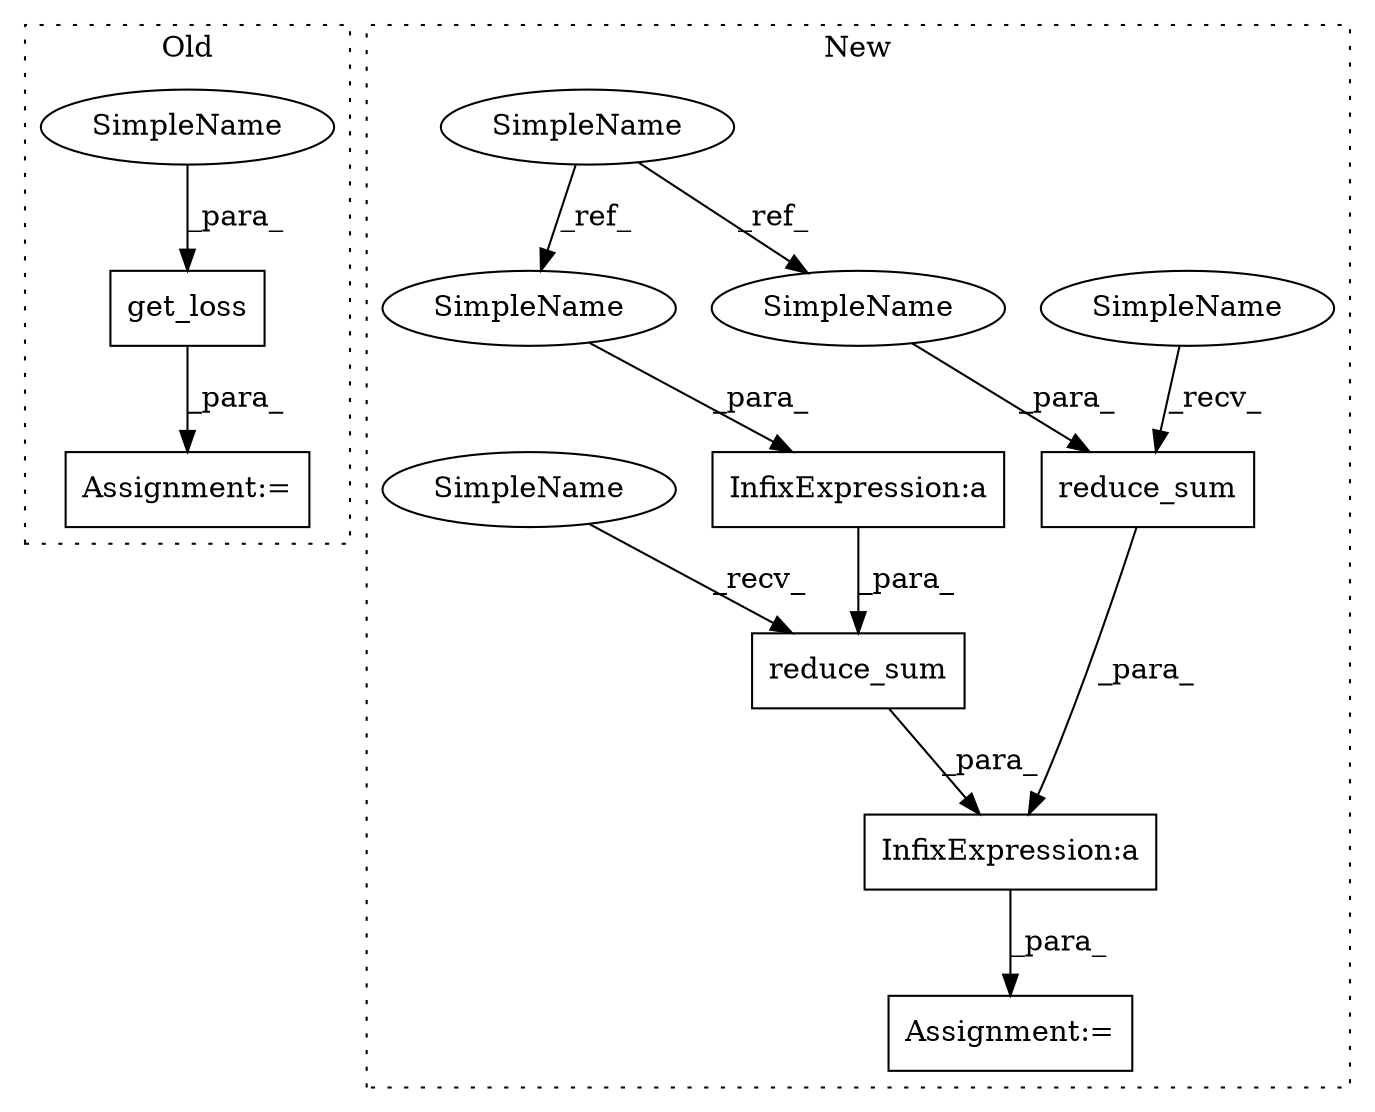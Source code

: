 digraph G {
subgraph cluster0 {
1 [label="get_loss" a="32" s="4659,4695" l="9,1" shape="box"];
7 [label="Assignment:=" a="7" s="4658" l="1" shape="box"];
13 [label="SimpleName" a="42" s="4687" l="8" shape="ellipse"];
label = "Old";
style="dotted";
}
subgraph cluster1 {
2 [label="reduce_sum" a="32" s="4637,4661" l="11,1" shape="box"];
3 [label="InfixExpression:a" a="27" s="4650" l="3" shape="box"];
4 [label="InfixExpression:a" a="27" s="4662" l="3" shape="box"];
5 [label="reduce_sum" a="32" s="4676,4695" l="11,1" shape="box"];
6 [label="SimpleName" a="42" s="4493" l="8" shape="ellipse"];
8 [label="Assignment:=" a="7" s="4624" l="1" shape="box"];
9 [label="SimpleName" a="42" s="4665" l="10" shape="ellipse"];
10 [label="SimpleName" a="42" s="4626" l="10" shape="ellipse"];
11 [label="SimpleName" a="42" s="4687" l="8" shape="ellipse"];
12 [label="SimpleName" a="42" s="4653" l="8" shape="ellipse"];
label = "New";
style="dotted";
}
1 -> 7 [label="_para_"];
2 -> 4 [label="_para_"];
3 -> 2 [label="_para_"];
4 -> 8 [label="_para_"];
5 -> 4 [label="_para_"];
6 -> 12 [label="_ref_"];
6 -> 11 [label="_ref_"];
9 -> 5 [label="_recv_"];
10 -> 2 [label="_recv_"];
11 -> 5 [label="_para_"];
12 -> 3 [label="_para_"];
13 -> 1 [label="_para_"];
}